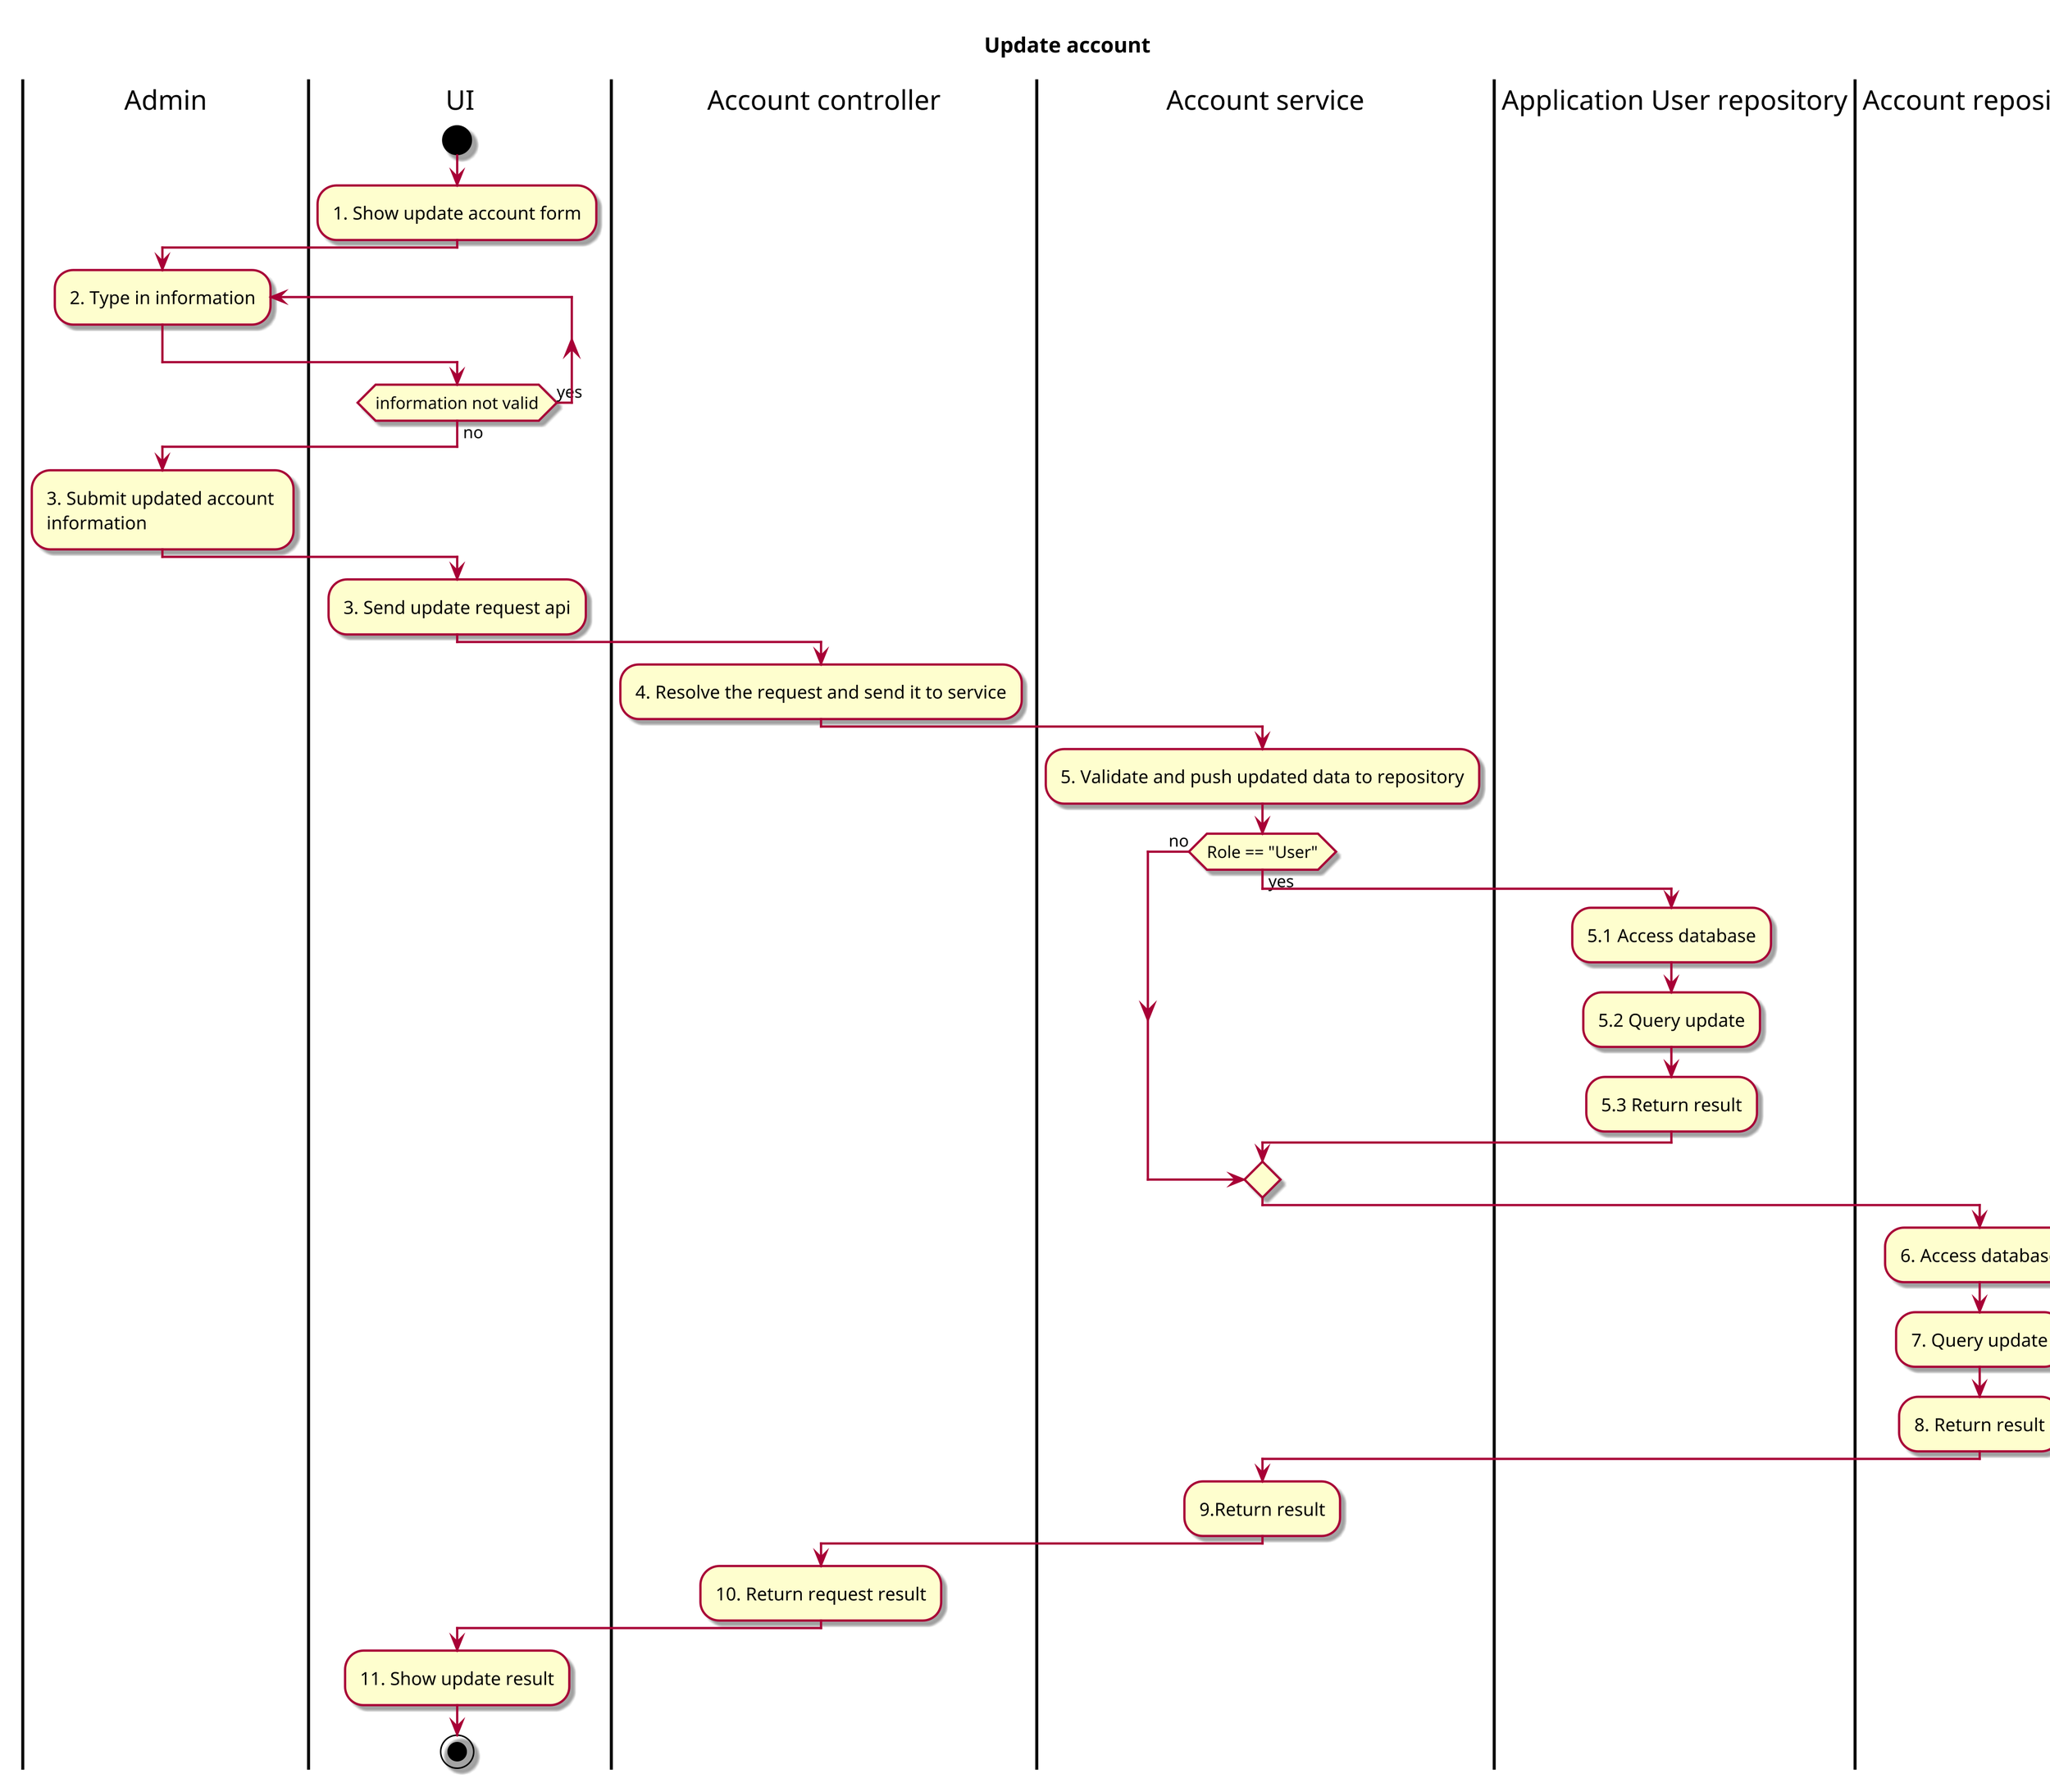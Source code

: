 @startuml ActUpdate account
skin rose
!pragma useVerticalIf on
scale 3
title "Update account"

|Admin|
|UI|
start
    :1. Show update account form;
    |Admin|
    repeat :2. Type in information;
    |UI|
    repeat while (information not valid) is (yes) not (no)
    |Admin|
    :3. Submit updated account \ninformation;
    |UI|
    :3. Send update request api;
    |Account controller|
    :4. Resolve the request and send it to service;
    |Account service|
    :5. Validate and push updated data to repository;
    if (Role == "User") then (yes) 
    |Application User repository|
    :5.1 Access database;
    :5.2 Query update;
    :5.3 Return result;
    else (no)
    endif
    |Account repository|
    :6. Access database;
    :7. Query update;
    :8. Return result;
    |Account service|
    :9.Return result;
    |Account controller|
    :10. Return request result;
    |UI|
    :11. Show update result;
stop




@enduml